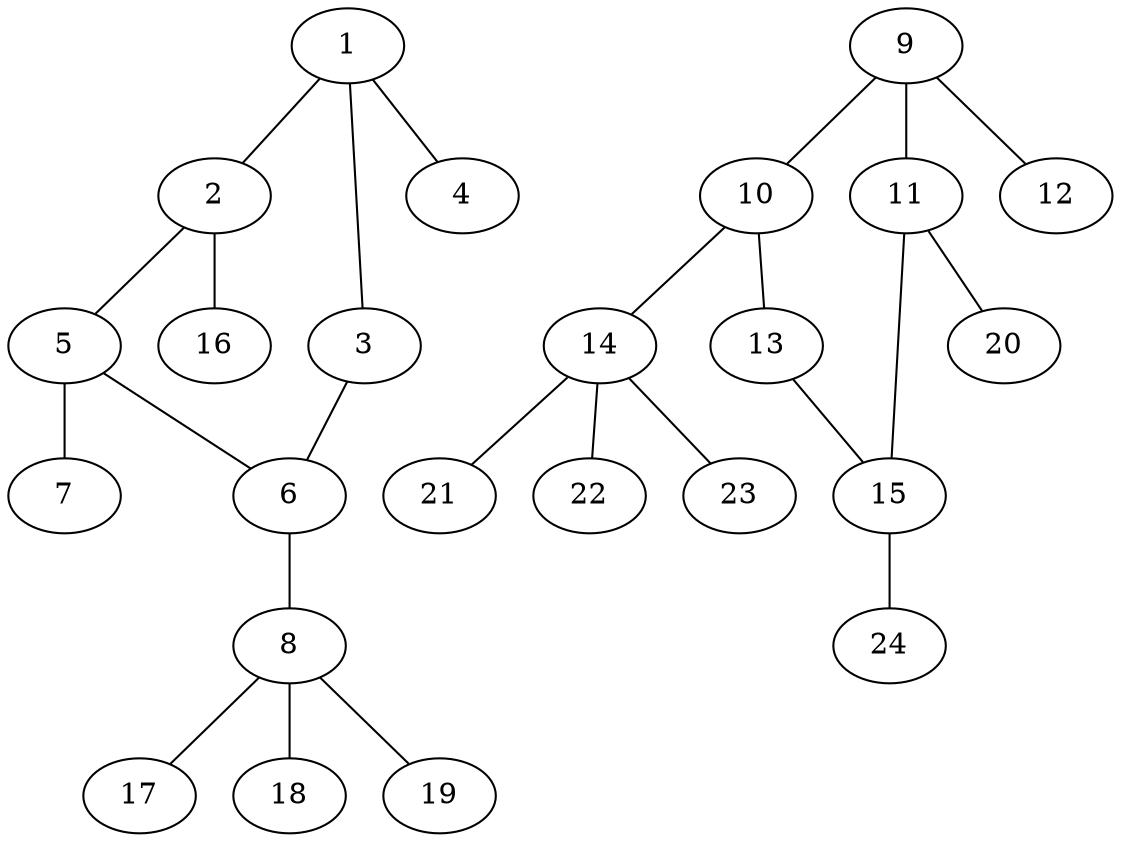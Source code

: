 graph molecule_1425 {
	1	 [chem=C];
	2	 [chem=C];
	1 -- 2	 [valence=2];
	3	 [chem=S];
	1 -- 3	 [valence=1];
	4	 [chem=Cl];
	1 -- 4	 [valence=1];
	5	 [chem=C];
	2 -- 5	 [valence=1];
	16	 [chem=H];
	2 -- 16	 [valence=1];
	6	 [chem=N];
	3 -- 6	 [valence=1];
	5 -- 6	 [valence=1];
	7	 [chem=O];
	5 -- 7	 [valence=2];
	8	 [chem=C];
	6 -- 8	 [valence=1];
	17	 [chem=H];
	8 -- 17	 [valence=1];
	18	 [chem=H];
	8 -- 18	 [valence=1];
	19	 [chem=H];
	8 -- 19	 [valence=1];
	9	 [chem=C];
	10	 [chem=N];
	9 -- 10	 [valence=1];
	11	 [chem=C];
	9 -- 11	 [valence=1];
	12	 [chem=O];
	9 -- 12	 [valence=2];
	13	 [chem=S];
	10 -- 13	 [valence=1];
	14	 [chem=C];
	10 -- 14	 [valence=1];
	15	 [chem=C];
	11 -- 15	 [valence=2];
	20	 [chem=H];
	11 -- 20	 [valence=1];
	13 -- 15	 [valence=1];
	21	 [chem=H];
	14 -- 21	 [valence=1];
	22	 [chem=H];
	14 -- 22	 [valence=1];
	23	 [chem=H];
	14 -- 23	 [valence=1];
	24	 [chem=H];
	15 -- 24	 [valence=1];
}
